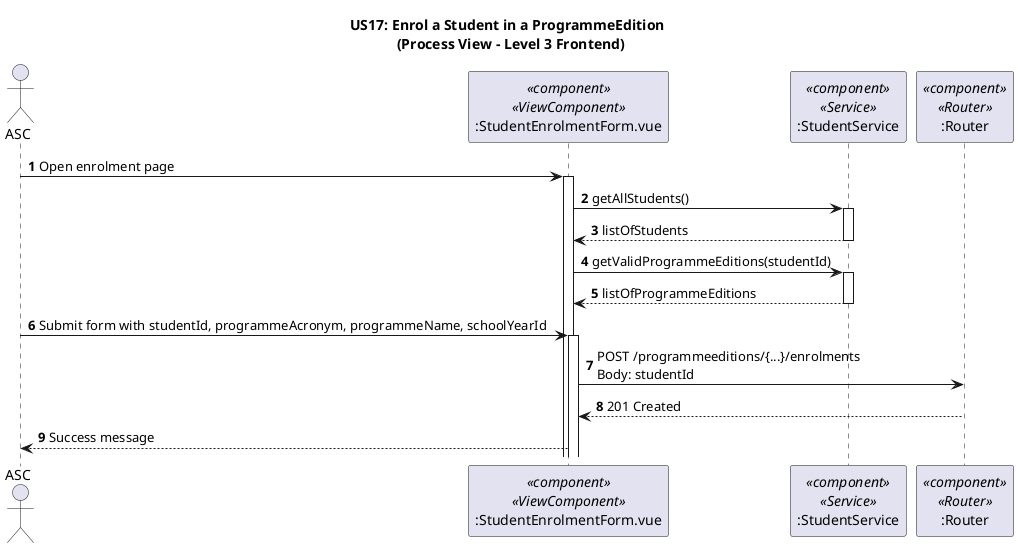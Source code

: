 @startuml

' US17 - Frontend Granular Flow
' Process View - Level 3 Frontend

autonumber

title US17: Enrol a Student in a ProgrammeEdition \n (Process View - Level 3 Frontend)

actor ASC
participant ":StudentEnrolmentForm.vue" as form <<component>> <<ViewComponent>>
participant ":StudentService" as frontendService <<component>> <<Service>>
participant ":Router" as router <<component>> <<Router>>

ASC -> form ++: Open enrolment page
form -> frontendService ++: getAllStudents()
frontendService --> form --: listOfStudents
form -> frontendService ++: getValidProgrammeEditions(studentId)
frontendService --> form --: listOfProgrammeEditions

ASC -> form ++: Submit form with studentId, programmeAcronym, programmeName, schoolYearId
form -> router: POST /programmeeditions/{...}/enrolments\nBody: studentId
router --> form: 201 Created
form --> ASC: Success message

@enduml